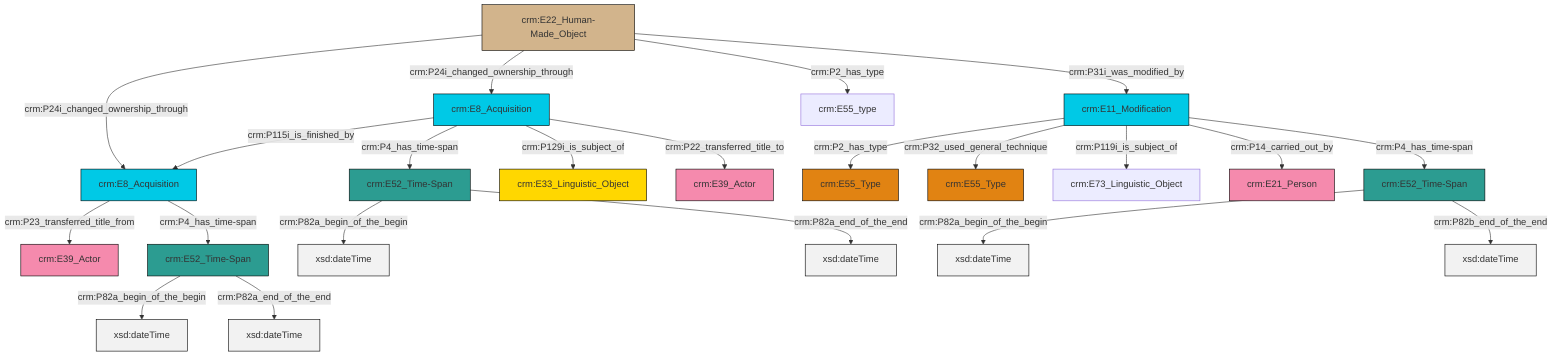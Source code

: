 graph TD
classDef Literal fill:#f2f2f2,stroke:#000000;
classDef CRM_Entity fill:#FFFFFF,stroke:#000000;
classDef Temporal_Entity fill:#00C9E6, stroke:#000000;
classDef Type fill:#E18312, stroke:#000000;
classDef Time-Span fill:#2C9C91, stroke:#000000;
classDef Appellation fill:#FFEB7F, stroke:#000000;
classDef Place fill:#008836, stroke:#000000;
classDef Persistent_Item fill:#B266B2, stroke:#000000;
classDef Conceptual_Object fill:#FFD700, stroke:#000000;
classDef Physical_Thing fill:#D2B48C, stroke:#000000;
classDef Actor fill:#f58aad, stroke:#000000;
classDef PC_Classes fill:#4ce600, stroke:#000000;
classDef Multi fill:#cccccc,stroke:#000000;

0["crm:E11_Modification"]:::Temporal_Entity -->|crm:P2_has_type| 1["crm:E55_Type"]:::Type
6["crm:E52_Time-Span"]:::Time-Span -->|crm:P82a_begin_of_the_begin| 7[xsd:dateTime]:::Literal
0["crm:E11_Modification"]:::Temporal_Entity -->|crm:P32_used_general_technique| 8["crm:E55_Type"]:::Type
0["crm:E11_Modification"]:::Temporal_Entity -->|crm:P119i_is_subject_of| 12["crm:E73_Linguistic_Object"]:::Default
15["crm:E22_Human-Made_Object"]:::Physical_Thing -->|crm:P24i_changed_ownership_through| 16["crm:E8_Acquisition"]:::Temporal_Entity
17["crm:E52_Time-Span"]:::Time-Span -->|crm:P82a_begin_of_the_begin| 18[xsd:dateTime]:::Literal
15["crm:E22_Human-Made_Object"]:::Physical_Thing -->|crm:P24i_changed_ownership_through| 13["crm:E8_Acquisition"]:::Temporal_Entity
6["crm:E52_Time-Span"]:::Time-Span -->|crm:P82b_end_of_the_end| 24[xsd:dateTime]:::Literal
13["crm:E8_Acquisition"]:::Temporal_Entity -->|crm:P115i_is_finished_by| 16["crm:E8_Acquisition"]:::Temporal_Entity
4["crm:E52_Time-Span"]:::Time-Span -->|crm:P82a_begin_of_the_begin| 27[xsd:dateTime]:::Literal
16["crm:E8_Acquisition"]:::Temporal_Entity -->|crm:P23_transferred_title_from| 2["crm:E39_Actor"]:::Actor
0["crm:E11_Modification"]:::Temporal_Entity -->|crm:P14_carried_out_by| 25["crm:E21_Person"]:::Actor
0["crm:E11_Modification"]:::Temporal_Entity -->|crm:P4_has_time-span| 6["crm:E52_Time-Span"]:::Time-Span
4["crm:E52_Time-Span"]:::Time-Span -->|crm:P82a_end_of_the_end| 30[xsd:dateTime]:::Literal
16["crm:E8_Acquisition"]:::Temporal_Entity -->|crm:P4_has_time-span| 4["crm:E52_Time-Span"]:::Time-Span
15["crm:E22_Human-Made_Object"]:::Physical_Thing -->|crm:P2_has_type| 32["crm:E55_type"]:::Default
13["crm:E8_Acquisition"]:::Temporal_Entity -->|crm:P4_has_time-span| 17["crm:E52_Time-Span"]:::Time-Span
13["crm:E8_Acquisition"]:::Temporal_Entity -->|crm:P129i_is_subject_of| 21["crm:E33_Linguistic_Object"]:::Conceptual_Object
13["crm:E8_Acquisition"]:::Temporal_Entity -->|crm:P22_transferred_title_to| 10["crm:E39_Actor"]:::Actor
15["crm:E22_Human-Made_Object"]:::Physical_Thing -->|crm:P31i_was_modified_by| 0["crm:E11_Modification"]:::Temporal_Entity
17["crm:E52_Time-Span"]:::Time-Span -->|crm:P82a_end_of_the_end| 35[xsd:dateTime]:::Literal